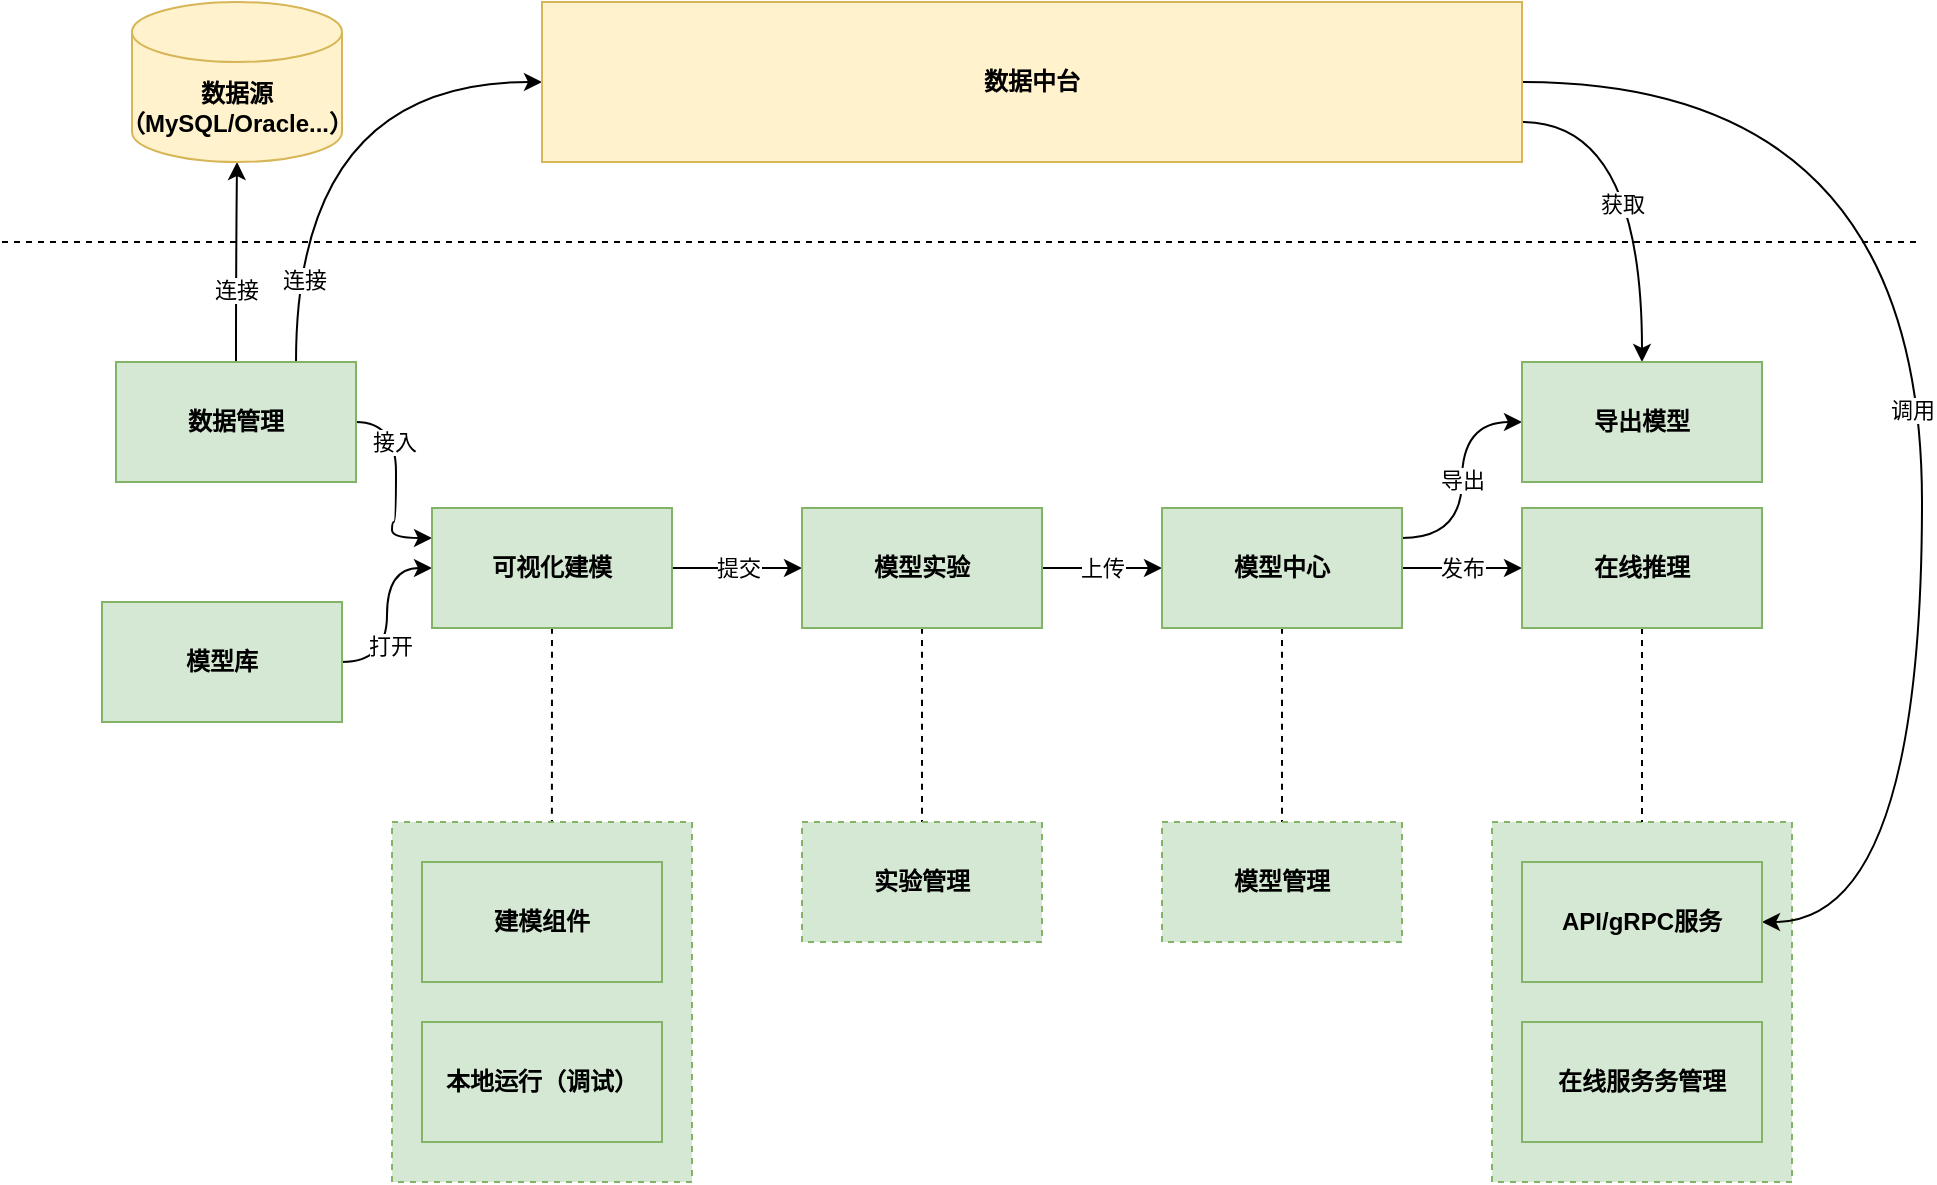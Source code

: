 <mxfile version="20.4.1" type="github">
  <diagram id="ie_3CytNylO9c6eQ8wbu" name="Page-1">
    <mxGraphModel dx="1422" dy="-1576" grid="1" gridSize="10" guides="1" tooltips="1" connect="1" arrows="1" fold="1" page="1" pageScale="1" pageWidth="827" pageHeight="1169" math="0" shadow="0">
      <root>
        <mxCell id="0" />
        <mxCell id="1" parent="0" />
        <mxCell id="l0CeqF50A7bxB8gCz17a-1" value="" style="rounded=0;whiteSpace=wrap;html=1;dashed=1;fillColor=#d5e8d4;strokeColor=#82b366;" vertex="1" parent="1">
          <mxGeometry x="935" y="2880" width="150" height="180" as="geometry" />
        </mxCell>
        <mxCell id="l0CeqF50A7bxB8gCz17a-2" style="edgeStyle=orthogonalEdgeStyle;curved=1;rounded=0;orthogonalLoop=1;jettySize=auto;html=1;exitX=1;exitY=0.5;exitDx=0;exitDy=0;entryX=0;entryY=0.5;entryDx=0;entryDy=0;" edge="1" parent="1" source="l0CeqF50A7bxB8gCz17a-4" target="l0CeqF50A7bxB8gCz17a-14">
          <mxGeometry relative="1" as="geometry" />
        </mxCell>
        <mxCell id="l0CeqF50A7bxB8gCz17a-3" value="打开" style="edgeLabel;html=1;align=center;verticalAlign=middle;resizable=0;points=[];" vertex="1" connectable="0" parent="l0CeqF50A7bxB8gCz17a-2">
          <mxGeometry x="-0.315" relative="1" as="geometry">
            <mxPoint x="1" y="1" as="offset" />
          </mxGeometry>
        </mxCell>
        <mxCell id="l0CeqF50A7bxB8gCz17a-4" value="模型库" style="rounded=0;whiteSpace=wrap;html=1;fillColor=#d5e8d4;strokeColor=#82b366;fontStyle=1" vertex="1" parent="1">
          <mxGeometry x="240" y="2770" width="120" height="60" as="geometry" />
        </mxCell>
        <mxCell id="l0CeqF50A7bxB8gCz17a-5" style="edgeStyle=orthogonalEdgeStyle;rounded=0;orthogonalLoop=1;jettySize=auto;html=1;exitX=1;exitY=0.5;exitDx=0;exitDy=0;entryX=0;entryY=0.25;entryDx=0;entryDy=0;curved=1;" edge="1" parent="1" source="l0CeqF50A7bxB8gCz17a-11" target="l0CeqF50A7bxB8gCz17a-14">
          <mxGeometry relative="1" as="geometry" />
        </mxCell>
        <mxCell id="l0CeqF50A7bxB8gCz17a-6" value="接入" style="edgeLabel;html=1;align=center;verticalAlign=middle;resizable=0;points=[];" vertex="1" connectable="0" parent="l0CeqF50A7bxB8gCz17a-5">
          <mxGeometry x="-0.4" y="-1" relative="1" as="geometry">
            <mxPoint as="offset" />
          </mxGeometry>
        </mxCell>
        <mxCell id="l0CeqF50A7bxB8gCz17a-7" style="edgeStyle=orthogonalEdgeStyle;curved=1;rounded=0;orthogonalLoop=1;jettySize=auto;html=1;exitX=0.75;exitY=0;exitDx=0;exitDy=0;entryX=0;entryY=0.5;entryDx=0;entryDy=0;" edge="1" parent="1" source="l0CeqF50A7bxB8gCz17a-11" target="l0CeqF50A7bxB8gCz17a-28">
          <mxGeometry relative="1" as="geometry" />
        </mxCell>
        <mxCell id="l0CeqF50A7bxB8gCz17a-8" value="连接" style="edgeLabel;html=1;align=center;verticalAlign=middle;resizable=0;points=[];" vertex="1" connectable="0" parent="l0CeqF50A7bxB8gCz17a-7">
          <mxGeometry x="-0.688" y="-4" relative="1" as="geometry">
            <mxPoint as="offset" />
          </mxGeometry>
        </mxCell>
        <mxCell id="l0CeqF50A7bxB8gCz17a-9" style="edgeStyle=orthogonalEdgeStyle;curved=1;rounded=0;orthogonalLoop=1;jettySize=auto;html=1;exitX=0.5;exitY=0;exitDx=0;exitDy=0;entryX=0.5;entryY=1;entryDx=0;entryDy=0;entryPerimeter=0;" edge="1" parent="1" source="l0CeqF50A7bxB8gCz17a-11" target="l0CeqF50A7bxB8gCz17a-34">
          <mxGeometry relative="1" as="geometry" />
        </mxCell>
        <mxCell id="l0CeqF50A7bxB8gCz17a-10" value="连接" style="edgeLabel;html=1;align=center;verticalAlign=middle;resizable=0;points=[];" vertex="1" connectable="0" parent="l0CeqF50A7bxB8gCz17a-9">
          <mxGeometry x="-0.284" relative="1" as="geometry">
            <mxPoint as="offset" />
          </mxGeometry>
        </mxCell>
        <mxCell id="l0CeqF50A7bxB8gCz17a-11" value="数据管理" style="rounded=0;whiteSpace=wrap;html=1;fillColor=#d5e8d4;strokeColor=#82b366;fontStyle=1" vertex="1" parent="1">
          <mxGeometry x="247" y="2650" width="120" height="60" as="geometry" />
        </mxCell>
        <mxCell id="l0CeqF50A7bxB8gCz17a-12" style="edgeStyle=orthogonalEdgeStyle;curved=1;rounded=0;orthogonalLoop=1;jettySize=auto;html=1;exitX=0.5;exitY=1;exitDx=0;exitDy=0;entryX=0.533;entryY=0;entryDx=0;entryDy=0;dashed=1;endArrow=none;endFill=0;entryPerimeter=0;" edge="1" parent="1" source="l0CeqF50A7bxB8gCz17a-14" target="l0CeqF50A7bxB8gCz17a-36">
          <mxGeometry relative="1" as="geometry" />
        </mxCell>
        <mxCell id="l0CeqF50A7bxB8gCz17a-13" value="提交" style="edgeStyle=orthogonalEdgeStyle;curved=1;rounded=0;orthogonalLoop=1;jettySize=auto;html=1;exitX=1;exitY=0.5;exitDx=0;exitDy=0;entryX=0;entryY=0.5;entryDx=0;entryDy=0;" edge="1" parent="1" source="l0CeqF50A7bxB8gCz17a-14" target="l0CeqF50A7bxB8gCz17a-17">
          <mxGeometry relative="1" as="geometry" />
        </mxCell>
        <mxCell id="l0CeqF50A7bxB8gCz17a-14" value="可视化建模" style="rounded=0;whiteSpace=wrap;html=1;fillColor=#d5e8d4;strokeColor=#82b366;fontStyle=1" vertex="1" parent="1">
          <mxGeometry x="405" y="2723" width="120" height="60" as="geometry" />
        </mxCell>
        <mxCell id="l0CeqF50A7bxB8gCz17a-15" value="上传" style="edgeStyle=orthogonalEdgeStyle;curved=1;rounded=0;orthogonalLoop=1;jettySize=auto;html=1;exitX=1;exitY=0.5;exitDx=0;exitDy=0;entryX=0;entryY=0.5;entryDx=0;entryDy=0;" edge="1" parent="1" source="l0CeqF50A7bxB8gCz17a-17" target="l0CeqF50A7bxB8gCz17a-21">
          <mxGeometry relative="1" as="geometry" />
        </mxCell>
        <mxCell id="l0CeqF50A7bxB8gCz17a-16" style="edgeStyle=orthogonalEdgeStyle;curved=1;rounded=0;orthogonalLoop=1;jettySize=auto;html=1;exitX=0.5;exitY=1;exitDx=0;exitDy=0;entryX=0.5;entryY=0;entryDx=0;entryDy=0;dashed=1;endArrow=none;endFill=0;" edge="1" parent="1" source="l0CeqF50A7bxB8gCz17a-17" target="l0CeqF50A7bxB8gCz17a-30">
          <mxGeometry relative="1" as="geometry" />
        </mxCell>
        <mxCell id="l0CeqF50A7bxB8gCz17a-17" value="模型实验" style="rounded=0;whiteSpace=wrap;html=1;fillColor=#d5e8d4;strokeColor=#82b366;fontStyle=1" vertex="1" parent="1">
          <mxGeometry x="590" y="2723" width="120" height="60" as="geometry" />
        </mxCell>
        <mxCell id="l0CeqF50A7bxB8gCz17a-18" value="发布" style="edgeStyle=orthogonalEdgeStyle;curved=1;rounded=0;orthogonalLoop=1;jettySize=auto;html=1;exitX=1;exitY=0.5;exitDx=0;exitDy=0;entryX=0;entryY=0.5;entryDx=0;entryDy=0;" edge="1" parent="1" source="l0CeqF50A7bxB8gCz17a-21" target="l0CeqF50A7bxB8gCz17a-23">
          <mxGeometry relative="1" as="geometry" />
        </mxCell>
        <mxCell id="l0CeqF50A7bxB8gCz17a-19" value="导出" style="edgeStyle=orthogonalEdgeStyle;curved=1;rounded=0;orthogonalLoop=1;jettySize=auto;html=1;exitX=1;exitY=0.25;exitDx=0;exitDy=0;entryX=0;entryY=0.5;entryDx=0;entryDy=0;" edge="1" parent="1" source="l0CeqF50A7bxB8gCz17a-21" target="l0CeqF50A7bxB8gCz17a-35">
          <mxGeometry relative="1" as="geometry" />
        </mxCell>
        <mxCell id="l0CeqF50A7bxB8gCz17a-20" style="edgeStyle=orthogonalEdgeStyle;curved=1;rounded=0;orthogonalLoop=1;jettySize=auto;html=1;exitX=0.5;exitY=1;exitDx=0;exitDy=0;entryX=0.5;entryY=0;entryDx=0;entryDy=0;dashed=1;endArrow=none;endFill=0;" edge="1" parent="1" source="l0CeqF50A7bxB8gCz17a-21" target="l0CeqF50A7bxB8gCz17a-31">
          <mxGeometry relative="1" as="geometry" />
        </mxCell>
        <mxCell id="l0CeqF50A7bxB8gCz17a-21" value="模型中心" style="rounded=0;whiteSpace=wrap;html=1;fillColor=#d5e8d4;strokeColor=#82b366;fontStyle=1" vertex="1" parent="1">
          <mxGeometry x="770" y="2723" width="120" height="60" as="geometry" />
        </mxCell>
        <mxCell id="l0CeqF50A7bxB8gCz17a-22" style="edgeStyle=orthogonalEdgeStyle;curved=1;rounded=0;orthogonalLoop=1;jettySize=auto;html=1;exitX=0.5;exitY=1;exitDx=0;exitDy=0;dashed=1;endArrow=none;endFill=0;" edge="1" parent="1" source="l0CeqF50A7bxB8gCz17a-23">
          <mxGeometry relative="1" as="geometry">
            <mxPoint x="1010" y="2880" as="targetPoint" />
          </mxGeometry>
        </mxCell>
        <mxCell id="l0CeqF50A7bxB8gCz17a-23" value="在线推理" style="rounded=0;whiteSpace=wrap;html=1;fillColor=#d5e8d4;strokeColor=#82b366;fontStyle=1" vertex="1" parent="1">
          <mxGeometry x="950" y="2723" width="120" height="60" as="geometry" />
        </mxCell>
        <mxCell id="l0CeqF50A7bxB8gCz17a-24" style="edgeStyle=orthogonalEdgeStyle;curved=1;rounded=0;orthogonalLoop=1;jettySize=auto;html=1;exitX=1;exitY=0.5;exitDx=0;exitDy=0;entryX=1;entryY=0.5;entryDx=0;entryDy=0;" edge="1" parent="1" source="l0CeqF50A7bxB8gCz17a-28" target="l0CeqF50A7bxB8gCz17a-32">
          <mxGeometry relative="1" as="geometry">
            <mxPoint x="1170" y="3160" as="targetPoint" />
            <Array as="points">
              <mxPoint x="1150" y="2510" />
              <mxPoint x="1150" y="2930" />
            </Array>
          </mxGeometry>
        </mxCell>
        <mxCell id="l0CeqF50A7bxB8gCz17a-25" value="调用" style="edgeLabel;html=1;align=center;verticalAlign=middle;resizable=0;points=[];" vertex="1" connectable="0" parent="l0CeqF50A7bxB8gCz17a-24">
          <mxGeometry x="0.038" y="-5" relative="1" as="geometry">
            <mxPoint as="offset" />
          </mxGeometry>
        </mxCell>
        <mxCell id="l0CeqF50A7bxB8gCz17a-26" style="edgeStyle=orthogonalEdgeStyle;curved=1;rounded=0;orthogonalLoop=1;jettySize=auto;html=1;exitX=1;exitY=0.75;exitDx=0;exitDy=0;entryX=0.5;entryY=0;entryDx=0;entryDy=0;" edge="1" parent="1" source="l0CeqF50A7bxB8gCz17a-28" target="l0CeqF50A7bxB8gCz17a-35">
          <mxGeometry relative="1" as="geometry" />
        </mxCell>
        <mxCell id="l0CeqF50A7bxB8gCz17a-27" value="获取" style="edgeLabel;html=1;align=center;verticalAlign=middle;resizable=0;points=[];" vertex="1" connectable="0" parent="l0CeqF50A7bxB8gCz17a-26">
          <mxGeometry x="0.122" y="-10" relative="1" as="geometry">
            <mxPoint as="offset" />
          </mxGeometry>
        </mxCell>
        <mxCell id="l0CeqF50A7bxB8gCz17a-28" value="数据中台" style="rounded=0;whiteSpace=wrap;html=1;fillColor=#fff2cc;strokeColor=#d6b656;fontStyle=1" vertex="1" parent="1">
          <mxGeometry x="460" y="2470" width="490" height="80" as="geometry" />
        </mxCell>
        <mxCell id="l0CeqF50A7bxB8gCz17a-29" value="" style="endArrow=none;dashed=1;html=1;rounded=0;" edge="1" parent="1">
          <mxGeometry width="50" height="50" relative="1" as="geometry">
            <mxPoint x="190" y="2590" as="sourcePoint" />
            <mxPoint x="1150" y="2590" as="targetPoint" />
          </mxGeometry>
        </mxCell>
        <mxCell id="l0CeqF50A7bxB8gCz17a-30" value="实验管理" style="rounded=0;whiteSpace=wrap;html=1;fillColor=#d5e8d4;strokeColor=#82b366;dashed=1;fontStyle=1" vertex="1" parent="1">
          <mxGeometry x="590" y="2880" width="120" height="60" as="geometry" />
        </mxCell>
        <mxCell id="l0CeqF50A7bxB8gCz17a-31" value="模型管理" style="rounded=0;whiteSpace=wrap;html=1;fillColor=#d5e8d4;strokeColor=#82b366;dashed=1;fontStyle=1" vertex="1" parent="1">
          <mxGeometry x="770" y="2880" width="120" height="60" as="geometry" />
        </mxCell>
        <mxCell id="l0CeqF50A7bxB8gCz17a-32" value="API/gRPC服务" style="rounded=0;whiteSpace=wrap;html=1;fillColor=#d5e8d4;strokeColor=#82b366;fontStyle=1" vertex="1" parent="1">
          <mxGeometry x="950" y="2900" width="120" height="60" as="geometry" />
        </mxCell>
        <mxCell id="l0CeqF50A7bxB8gCz17a-33" value="在线服务务管理" style="rounded=0;whiteSpace=wrap;html=1;fillColor=#d5e8d4;strokeColor=#82b366;fontStyle=1" vertex="1" parent="1">
          <mxGeometry x="950" y="2980" width="120" height="60" as="geometry" />
        </mxCell>
        <mxCell id="l0CeqF50A7bxB8gCz17a-34" value="数据源（MySQL/Oracle...）" style="shape=cylinder3;whiteSpace=wrap;html=1;boundedLbl=1;backgroundOutline=1;size=15;fillColor=#fff2cc;strokeColor=#d6b656;fontStyle=1" vertex="1" parent="1">
          <mxGeometry x="255" y="2470" width="105" height="80" as="geometry" />
        </mxCell>
        <mxCell id="l0CeqF50A7bxB8gCz17a-35" value="导出模型" style="rounded=0;whiteSpace=wrap;html=1;fillColor=#d5e8d4;strokeColor=#82b366;fontStyle=1" vertex="1" parent="1">
          <mxGeometry x="950" y="2650" width="120" height="60" as="geometry" />
        </mxCell>
        <mxCell id="l0CeqF50A7bxB8gCz17a-36" value="" style="rounded=0;whiteSpace=wrap;html=1;dashed=1;fillColor=#d5e8d4;strokeColor=#82b366;" vertex="1" parent="1">
          <mxGeometry x="385" y="2880" width="150" height="180" as="geometry" />
        </mxCell>
        <mxCell id="l0CeqF50A7bxB8gCz17a-37" value="本地运行（调试）" style="rounded=0;whiteSpace=wrap;html=1;fillColor=#d5e8d4;strokeColor=#82b366;fontStyle=1" vertex="1" parent="1">
          <mxGeometry x="400" y="2980" width="120" height="60" as="geometry" />
        </mxCell>
        <mxCell id="l0CeqF50A7bxB8gCz17a-38" value="建模组件" style="rounded=0;whiteSpace=wrap;html=1;fillColor=#d5e8d4;strokeColor=#82b366;fontStyle=1" vertex="1" parent="1">
          <mxGeometry x="400" y="2900" width="120" height="60" as="geometry" />
        </mxCell>
      </root>
    </mxGraphModel>
  </diagram>
</mxfile>
